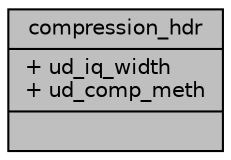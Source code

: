 digraph "compression_hdr"
{
 // LATEX_PDF_SIZE
  edge [fontname="Helvetica",fontsize="10",labelfontname="Helvetica",labelfontsize="10"];
  node [fontname="Helvetica",fontsize="10",shape=record];
  Node1 [label="{compression_hdr\n|+ ud_iq_width\l+ ud_comp_meth\l|}",height=0.2,width=0.4,color="black", fillcolor="grey75", style="filled", fontcolor="black",tooltip=" "];
}
